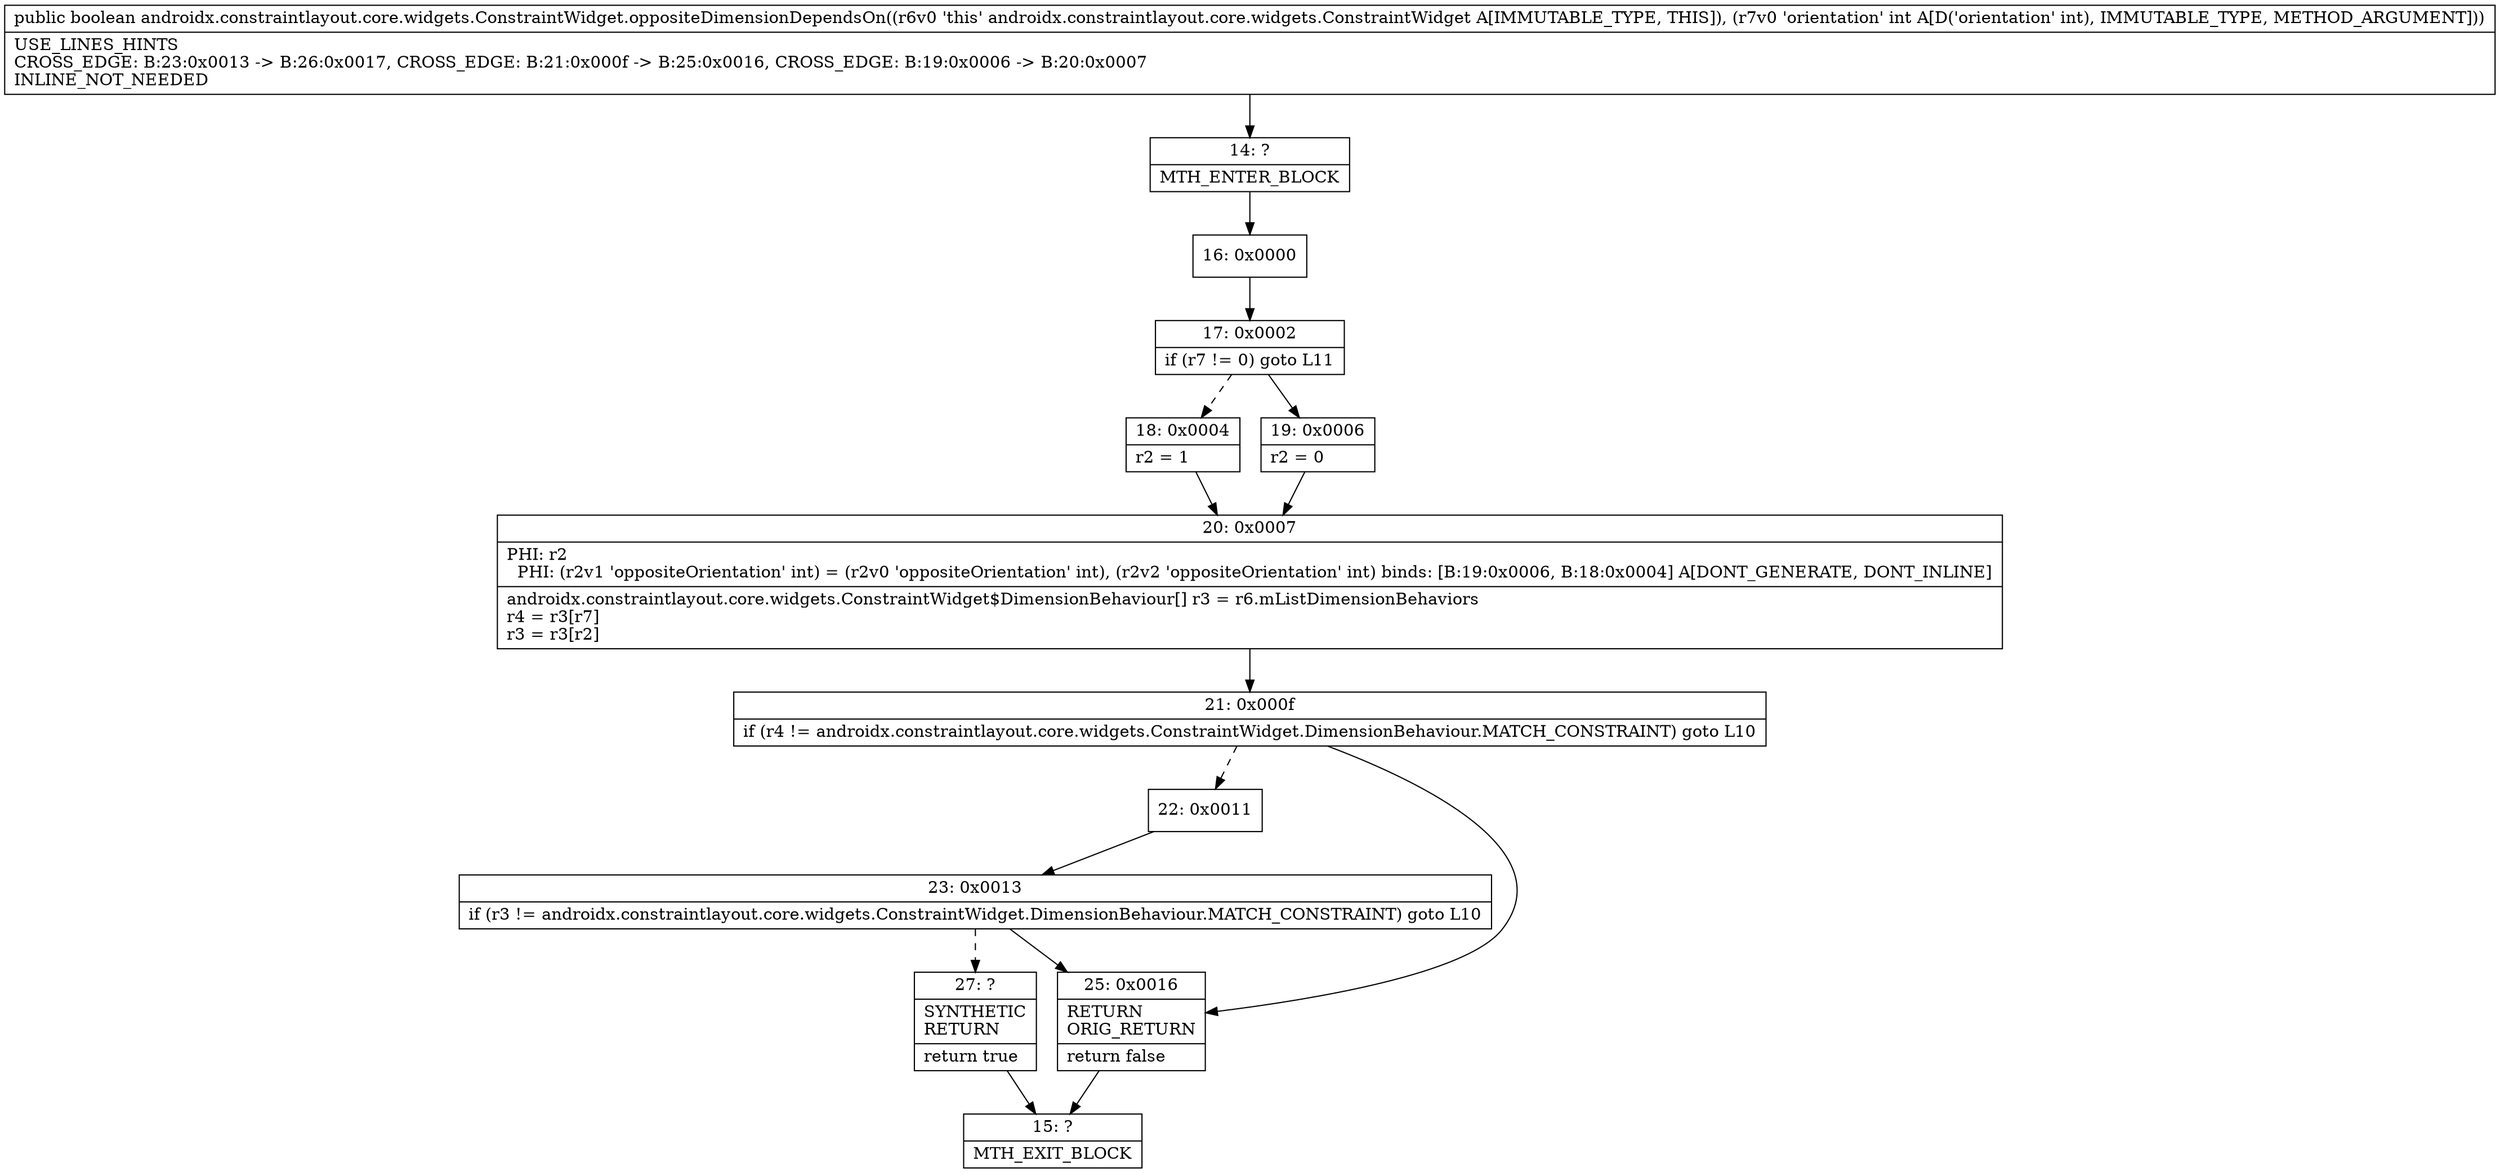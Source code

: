 digraph "CFG forandroidx.constraintlayout.core.widgets.ConstraintWidget.oppositeDimensionDependsOn(I)Z" {
Node_14 [shape=record,label="{14\:\ ?|MTH_ENTER_BLOCK\l}"];
Node_16 [shape=record,label="{16\:\ 0x0000}"];
Node_17 [shape=record,label="{17\:\ 0x0002|if (r7 != 0) goto L11\l}"];
Node_18 [shape=record,label="{18\:\ 0x0004|r2 = 1\l}"];
Node_20 [shape=record,label="{20\:\ 0x0007|PHI: r2 \l  PHI: (r2v1 'oppositeOrientation' int) = (r2v0 'oppositeOrientation' int), (r2v2 'oppositeOrientation' int) binds: [B:19:0x0006, B:18:0x0004] A[DONT_GENERATE, DONT_INLINE]\l|androidx.constraintlayout.core.widgets.ConstraintWidget$DimensionBehaviour[] r3 = r6.mListDimensionBehaviors\lr4 = r3[r7]\lr3 = r3[r2]\l}"];
Node_21 [shape=record,label="{21\:\ 0x000f|if (r4 != androidx.constraintlayout.core.widgets.ConstraintWidget.DimensionBehaviour.MATCH_CONSTRAINT) goto L10\l}"];
Node_22 [shape=record,label="{22\:\ 0x0011}"];
Node_23 [shape=record,label="{23\:\ 0x0013|if (r3 != androidx.constraintlayout.core.widgets.ConstraintWidget.DimensionBehaviour.MATCH_CONSTRAINT) goto L10\l}"];
Node_27 [shape=record,label="{27\:\ ?|SYNTHETIC\lRETURN\l|return true\l}"];
Node_15 [shape=record,label="{15\:\ ?|MTH_EXIT_BLOCK\l}"];
Node_25 [shape=record,label="{25\:\ 0x0016|RETURN\lORIG_RETURN\l|return false\l}"];
Node_19 [shape=record,label="{19\:\ 0x0006|r2 = 0\l}"];
MethodNode[shape=record,label="{public boolean androidx.constraintlayout.core.widgets.ConstraintWidget.oppositeDimensionDependsOn((r6v0 'this' androidx.constraintlayout.core.widgets.ConstraintWidget A[IMMUTABLE_TYPE, THIS]), (r7v0 'orientation' int A[D('orientation' int), IMMUTABLE_TYPE, METHOD_ARGUMENT]))  | USE_LINES_HINTS\lCROSS_EDGE: B:23:0x0013 \-\> B:26:0x0017, CROSS_EDGE: B:21:0x000f \-\> B:25:0x0016, CROSS_EDGE: B:19:0x0006 \-\> B:20:0x0007\lINLINE_NOT_NEEDED\l}"];
MethodNode -> Node_14;Node_14 -> Node_16;
Node_16 -> Node_17;
Node_17 -> Node_18[style=dashed];
Node_17 -> Node_19;
Node_18 -> Node_20;
Node_20 -> Node_21;
Node_21 -> Node_22[style=dashed];
Node_21 -> Node_25;
Node_22 -> Node_23;
Node_23 -> Node_25;
Node_23 -> Node_27[style=dashed];
Node_27 -> Node_15;
Node_25 -> Node_15;
Node_19 -> Node_20;
}

